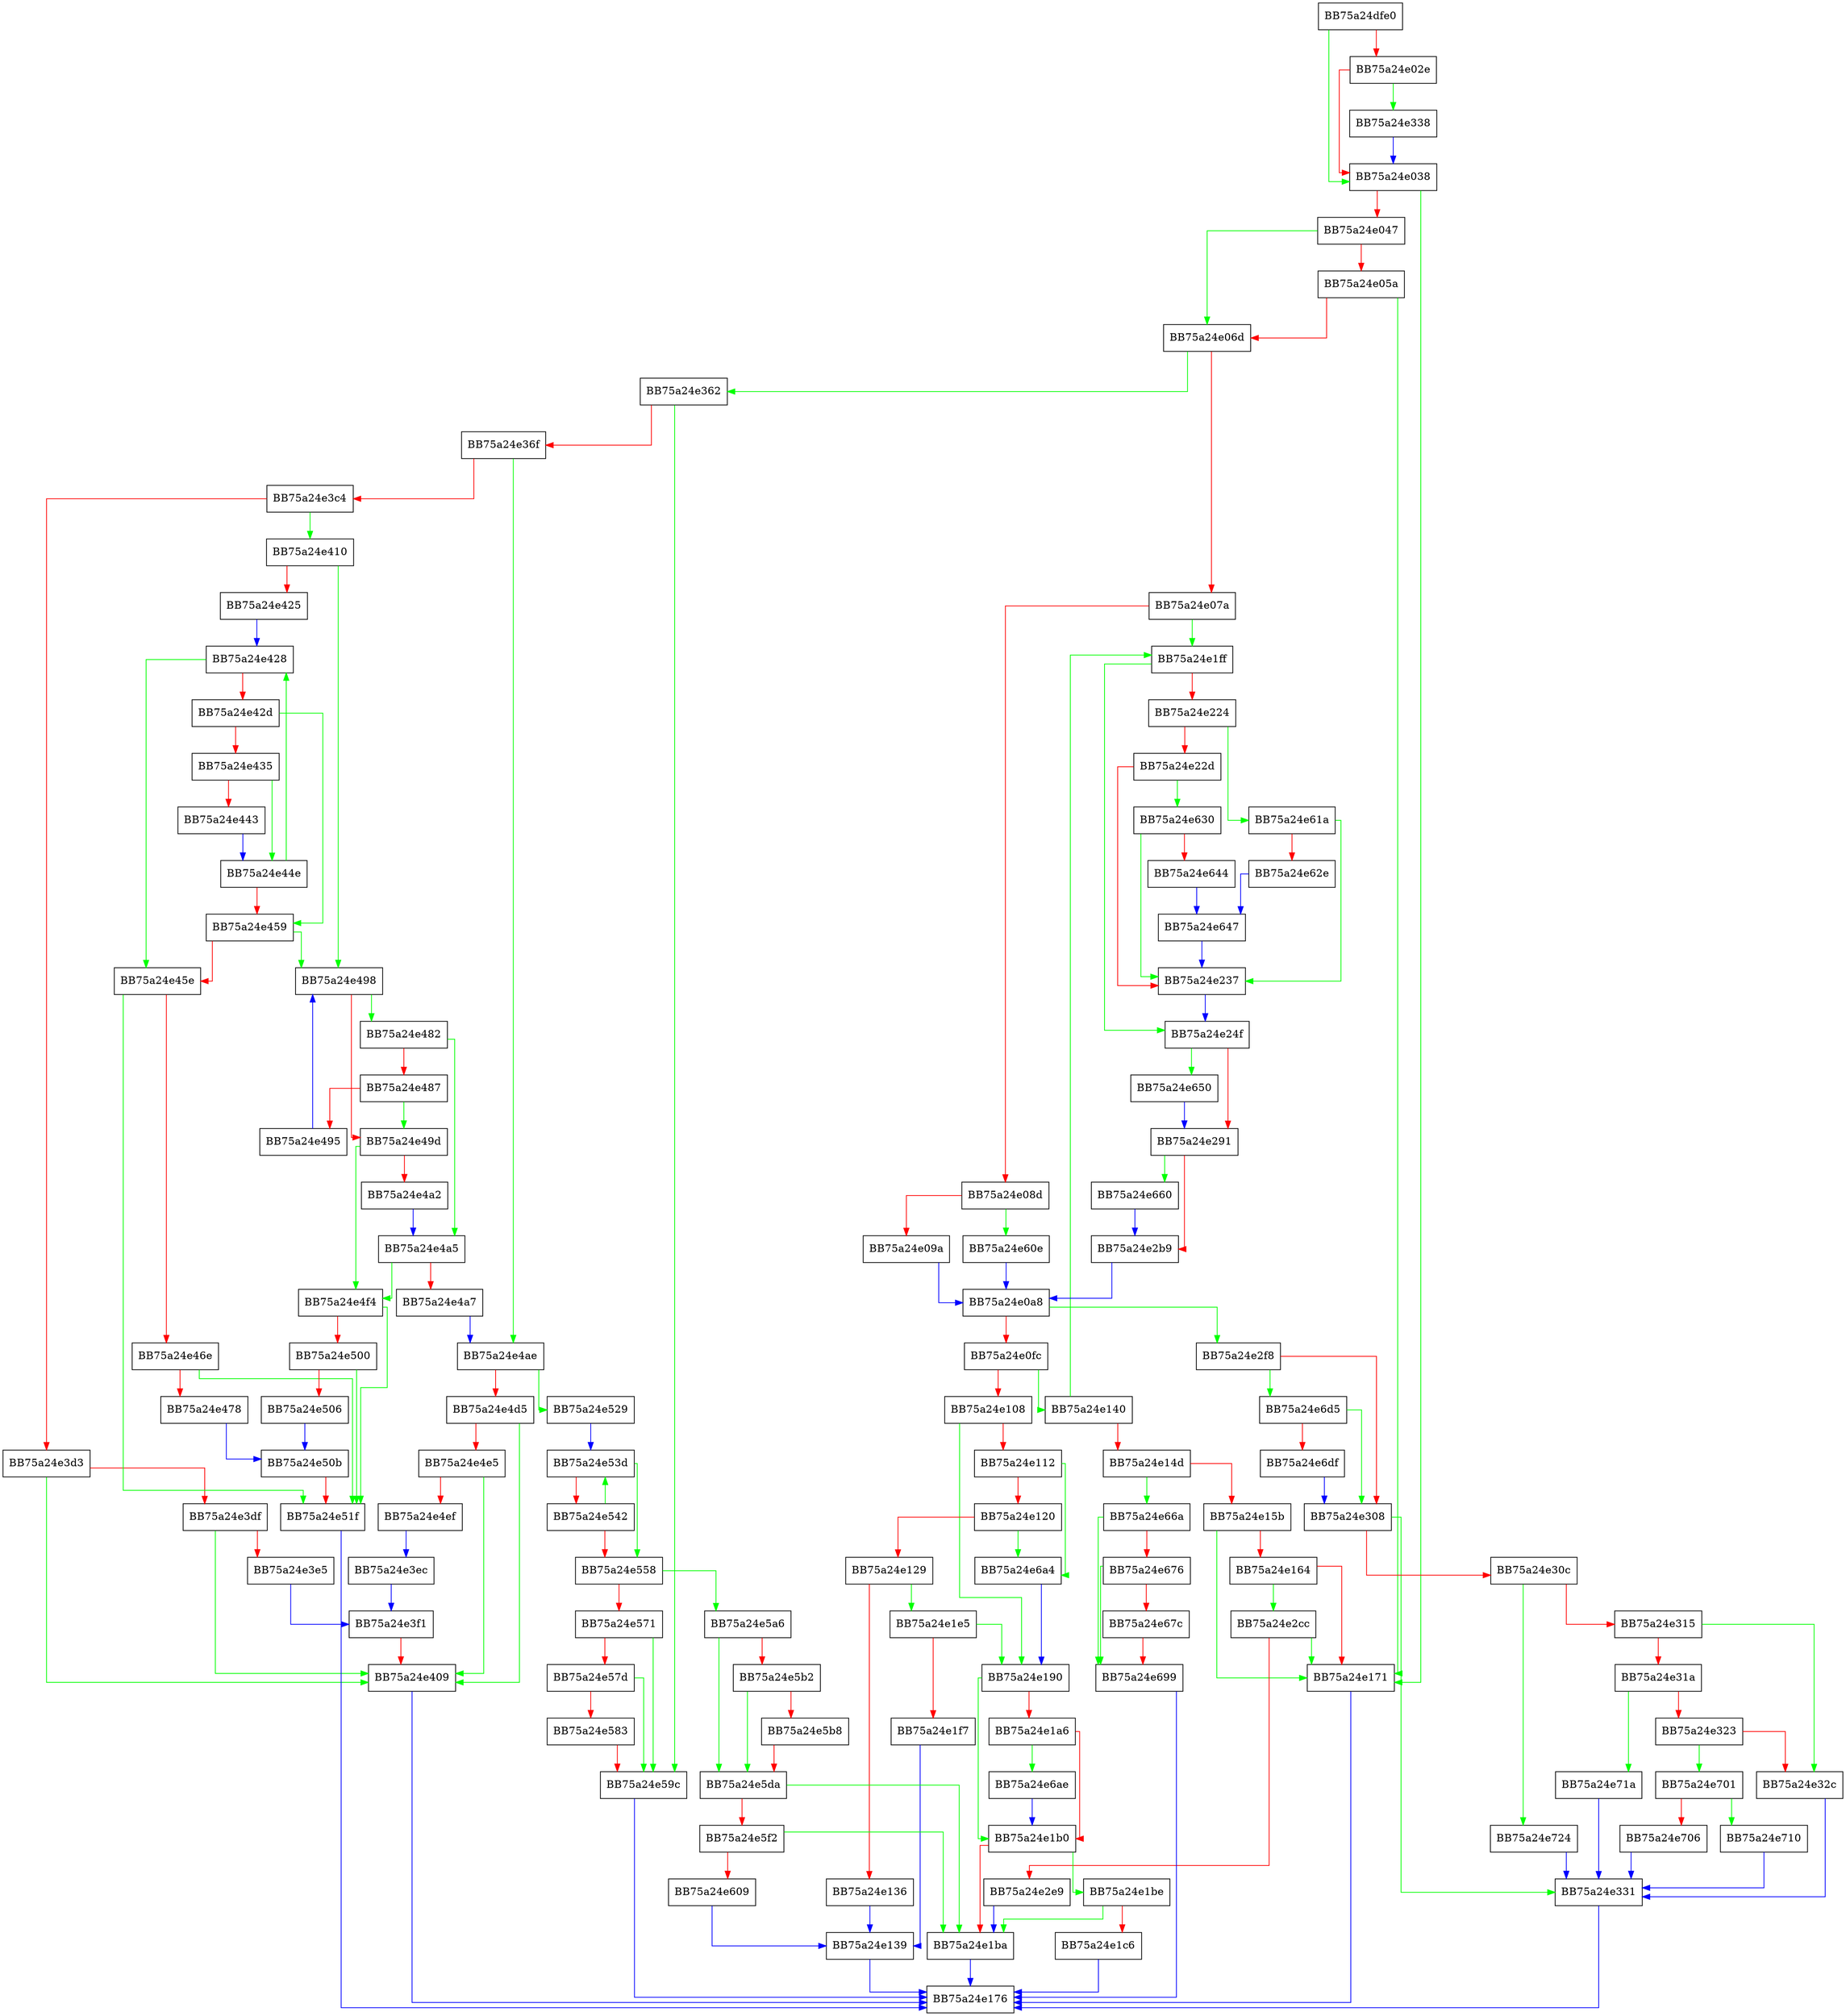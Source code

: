 digraph FindNext {
  node [shape="box"];
  graph [splines=ortho];
  BB75a24dfe0 -> BB75a24e038 [color="green"];
  BB75a24dfe0 -> BB75a24e02e [color="red"];
  BB75a24e02e -> BB75a24e338 [color="green"];
  BB75a24e02e -> BB75a24e038 [color="red"];
  BB75a24e038 -> BB75a24e171 [color="green"];
  BB75a24e038 -> BB75a24e047 [color="red"];
  BB75a24e047 -> BB75a24e06d [color="green"];
  BB75a24e047 -> BB75a24e05a [color="red"];
  BB75a24e05a -> BB75a24e171 [color="green"];
  BB75a24e05a -> BB75a24e06d [color="red"];
  BB75a24e06d -> BB75a24e362 [color="green"];
  BB75a24e06d -> BB75a24e07a [color="red"];
  BB75a24e07a -> BB75a24e1ff [color="green"];
  BB75a24e07a -> BB75a24e08d [color="red"];
  BB75a24e08d -> BB75a24e60e [color="green"];
  BB75a24e08d -> BB75a24e09a [color="red"];
  BB75a24e09a -> BB75a24e0a8 [color="blue"];
  BB75a24e0a8 -> BB75a24e2f8 [color="green"];
  BB75a24e0a8 -> BB75a24e0fc [color="red"];
  BB75a24e0fc -> BB75a24e140 [color="green"];
  BB75a24e0fc -> BB75a24e108 [color="red"];
  BB75a24e108 -> BB75a24e190 [color="green"];
  BB75a24e108 -> BB75a24e112 [color="red"];
  BB75a24e112 -> BB75a24e6a4 [color="green"];
  BB75a24e112 -> BB75a24e120 [color="red"];
  BB75a24e120 -> BB75a24e6a4 [color="green"];
  BB75a24e120 -> BB75a24e129 [color="red"];
  BB75a24e129 -> BB75a24e1e5 [color="green"];
  BB75a24e129 -> BB75a24e136 [color="red"];
  BB75a24e136 -> BB75a24e139 [color="blue"];
  BB75a24e139 -> BB75a24e176 [color="blue"];
  BB75a24e140 -> BB75a24e1ff [color="green"];
  BB75a24e140 -> BB75a24e14d [color="red"];
  BB75a24e14d -> BB75a24e66a [color="green"];
  BB75a24e14d -> BB75a24e15b [color="red"];
  BB75a24e15b -> BB75a24e171 [color="green"];
  BB75a24e15b -> BB75a24e164 [color="red"];
  BB75a24e164 -> BB75a24e2cc [color="green"];
  BB75a24e164 -> BB75a24e171 [color="red"];
  BB75a24e171 -> BB75a24e176 [color="blue"];
  BB75a24e190 -> BB75a24e1b0 [color="green"];
  BB75a24e190 -> BB75a24e1a6 [color="red"];
  BB75a24e1a6 -> BB75a24e6ae [color="green"];
  BB75a24e1a6 -> BB75a24e1b0 [color="red"];
  BB75a24e1b0 -> BB75a24e1be [color="green"];
  BB75a24e1b0 -> BB75a24e1ba [color="red"];
  BB75a24e1ba -> BB75a24e176 [color="blue"];
  BB75a24e1be -> BB75a24e1ba [color="green"];
  BB75a24e1be -> BB75a24e1c6 [color="red"];
  BB75a24e1c6 -> BB75a24e176 [color="blue"];
  BB75a24e1e5 -> BB75a24e190 [color="green"];
  BB75a24e1e5 -> BB75a24e1f7 [color="red"];
  BB75a24e1f7 -> BB75a24e139 [color="blue"];
  BB75a24e1ff -> BB75a24e24f [color="green"];
  BB75a24e1ff -> BB75a24e224 [color="red"];
  BB75a24e224 -> BB75a24e61a [color="green"];
  BB75a24e224 -> BB75a24e22d [color="red"];
  BB75a24e22d -> BB75a24e630 [color="green"];
  BB75a24e22d -> BB75a24e237 [color="red"];
  BB75a24e237 -> BB75a24e24f [color="blue"];
  BB75a24e24f -> BB75a24e650 [color="green"];
  BB75a24e24f -> BB75a24e291 [color="red"];
  BB75a24e291 -> BB75a24e660 [color="green"];
  BB75a24e291 -> BB75a24e2b9 [color="red"];
  BB75a24e2b9 -> BB75a24e0a8 [color="blue"];
  BB75a24e2cc -> BB75a24e171 [color="green"];
  BB75a24e2cc -> BB75a24e2e9 [color="red"];
  BB75a24e2e9 -> BB75a24e1ba [color="blue"];
  BB75a24e2f8 -> BB75a24e6d5 [color="green"];
  BB75a24e2f8 -> BB75a24e308 [color="red"];
  BB75a24e308 -> BB75a24e331 [color="green"];
  BB75a24e308 -> BB75a24e30c [color="red"];
  BB75a24e30c -> BB75a24e724 [color="green"];
  BB75a24e30c -> BB75a24e315 [color="red"];
  BB75a24e315 -> BB75a24e32c [color="green"];
  BB75a24e315 -> BB75a24e31a [color="red"];
  BB75a24e31a -> BB75a24e71a [color="green"];
  BB75a24e31a -> BB75a24e323 [color="red"];
  BB75a24e323 -> BB75a24e701 [color="green"];
  BB75a24e323 -> BB75a24e32c [color="red"];
  BB75a24e32c -> BB75a24e331 [color="blue"];
  BB75a24e331 -> BB75a24e176 [color="blue"];
  BB75a24e338 -> BB75a24e038 [color="blue"];
  BB75a24e362 -> BB75a24e59c [color="green"];
  BB75a24e362 -> BB75a24e36f [color="red"];
  BB75a24e36f -> BB75a24e4ae [color="green"];
  BB75a24e36f -> BB75a24e3c4 [color="red"];
  BB75a24e3c4 -> BB75a24e410 [color="green"];
  BB75a24e3c4 -> BB75a24e3d3 [color="red"];
  BB75a24e3d3 -> BB75a24e409 [color="green"];
  BB75a24e3d3 -> BB75a24e3df [color="red"];
  BB75a24e3df -> BB75a24e409 [color="green"];
  BB75a24e3df -> BB75a24e3e5 [color="red"];
  BB75a24e3e5 -> BB75a24e3f1 [color="blue"];
  BB75a24e3ec -> BB75a24e3f1 [color="blue"];
  BB75a24e3f1 -> BB75a24e409 [color="red"];
  BB75a24e409 -> BB75a24e176 [color="blue"];
  BB75a24e410 -> BB75a24e498 [color="green"];
  BB75a24e410 -> BB75a24e425 [color="red"];
  BB75a24e425 -> BB75a24e428 [color="blue"];
  BB75a24e428 -> BB75a24e45e [color="green"];
  BB75a24e428 -> BB75a24e42d [color="red"];
  BB75a24e42d -> BB75a24e459 [color="green"];
  BB75a24e42d -> BB75a24e435 [color="red"];
  BB75a24e435 -> BB75a24e44e [color="green"];
  BB75a24e435 -> BB75a24e443 [color="red"];
  BB75a24e443 -> BB75a24e44e [color="blue"];
  BB75a24e44e -> BB75a24e428 [color="green"];
  BB75a24e44e -> BB75a24e459 [color="red"];
  BB75a24e459 -> BB75a24e498 [color="green"];
  BB75a24e459 -> BB75a24e45e [color="red"];
  BB75a24e45e -> BB75a24e51f [color="green"];
  BB75a24e45e -> BB75a24e46e [color="red"];
  BB75a24e46e -> BB75a24e51f [color="green"];
  BB75a24e46e -> BB75a24e478 [color="red"];
  BB75a24e478 -> BB75a24e50b [color="blue"];
  BB75a24e482 -> BB75a24e4a5 [color="green"];
  BB75a24e482 -> BB75a24e487 [color="red"];
  BB75a24e487 -> BB75a24e49d [color="green"];
  BB75a24e487 -> BB75a24e495 [color="red"];
  BB75a24e495 -> BB75a24e498 [color="blue"];
  BB75a24e498 -> BB75a24e482 [color="green"];
  BB75a24e498 -> BB75a24e49d [color="red"];
  BB75a24e49d -> BB75a24e4f4 [color="green"];
  BB75a24e49d -> BB75a24e4a2 [color="red"];
  BB75a24e4a2 -> BB75a24e4a5 [color="blue"];
  BB75a24e4a5 -> BB75a24e4f4 [color="green"];
  BB75a24e4a5 -> BB75a24e4a7 [color="red"];
  BB75a24e4a7 -> BB75a24e4ae [color="blue"];
  BB75a24e4ae -> BB75a24e529 [color="green"];
  BB75a24e4ae -> BB75a24e4d5 [color="red"];
  BB75a24e4d5 -> BB75a24e409 [color="green"];
  BB75a24e4d5 -> BB75a24e4e5 [color="red"];
  BB75a24e4e5 -> BB75a24e409 [color="green"];
  BB75a24e4e5 -> BB75a24e4ef [color="red"];
  BB75a24e4ef -> BB75a24e3ec [color="blue"];
  BB75a24e4f4 -> BB75a24e51f [color="green"];
  BB75a24e4f4 -> BB75a24e500 [color="red"];
  BB75a24e500 -> BB75a24e51f [color="green"];
  BB75a24e500 -> BB75a24e506 [color="red"];
  BB75a24e506 -> BB75a24e50b [color="blue"];
  BB75a24e50b -> BB75a24e51f [color="red"];
  BB75a24e51f -> BB75a24e176 [color="blue"];
  BB75a24e529 -> BB75a24e53d [color="blue"];
  BB75a24e53d -> BB75a24e558 [color="green"];
  BB75a24e53d -> BB75a24e542 [color="red"];
  BB75a24e542 -> BB75a24e53d [color="green"];
  BB75a24e542 -> BB75a24e558 [color="red"];
  BB75a24e558 -> BB75a24e5a6 [color="green"];
  BB75a24e558 -> BB75a24e571 [color="red"];
  BB75a24e571 -> BB75a24e59c [color="green"];
  BB75a24e571 -> BB75a24e57d [color="red"];
  BB75a24e57d -> BB75a24e59c [color="green"];
  BB75a24e57d -> BB75a24e583 [color="red"];
  BB75a24e583 -> BB75a24e59c [color="red"];
  BB75a24e59c -> BB75a24e176 [color="blue"];
  BB75a24e5a6 -> BB75a24e5da [color="green"];
  BB75a24e5a6 -> BB75a24e5b2 [color="red"];
  BB75a24e5b2 -> BB75a24e5da [color="green"];
  BB75a24e5b2 -> BB75a24e5b8 [color="red"];
  BB75a24e5b8 -> BB75a24e5da [color="red"];
  BB75a24e5da -> BB75a24e1ba [color="green"];
  BB75a24e5da -> BB75a24e5f2 [color="red"];
  BB75a24e5f2 -> BB75a24e1ba [color="green"];
  BB75a24e5f2 -> BB75a24e609 [color="red"];
  BB75a24e609 -> BB75a24e139 [color="blue"];
  BB75a24e60e -> BB75a24e0a8 [color="blue"];
  BB75a24e61a -> BB75a24e237 [color="green"];
  BB75a24e61a -> BB75a24e62e [color="red"];
  BB75a24e62e -> BB75a24e647 [color="blue"];
  BB75a24e630 -> BB75a24e237 [color="green"];
  BB75a24e630 -> BB75a24e644 [color="red"];
  BB75a24e644 -> BB75a24e647 [color="blue"];
  BB75a24e647 -> BB75a24e237 [color="blue"];
  BB75a24e650 -> BB75a24e291 [color="blue"];
  BB75a24e660 -> BB75a24e2b9 [color="blue"];
  BB75a24e66a -> BB75a24e699 [color="green"];
  BB75a24e66a -> BB75a24e676 [color="red"];
  BB75a24e676 -> BB75a24e699 [color="green"];
  BB75a24e676 -> BB75a24e67c [color="red"];
  BB75a24e67c -> BB75a24e699 [color="red"];
  BB75a24e699 -> BB75a24e176 [color="blue"];
  BB75a24e6a4 -> BB75a24e190 [color="blue"];
  BB75a24e6ae -> BB75a24e1b0 [color="blue"];
  BB75a24e6d5 -> BB75a24e308 [color="green"];
  BB75a24e6d5 -> BB75a24e6df [color="red"];
  BB75a24e6df -> BB75a24e308 [color="blue"];
  BB75a24e701 -> BB75a24e710 [color="green"];
  BB75a24e701 -> BB75a24e706 [color="red"];
  BB75a24e706 -> BB75a24e331 [color="blue"];
  BB75a24e710 -> BB75a24e331 [color="blue"];
  BB75a24e71a -> BB75a24e331 [color="blue"];
  BB75a24e724 -> BB75a24e331 [color="blue"];
}